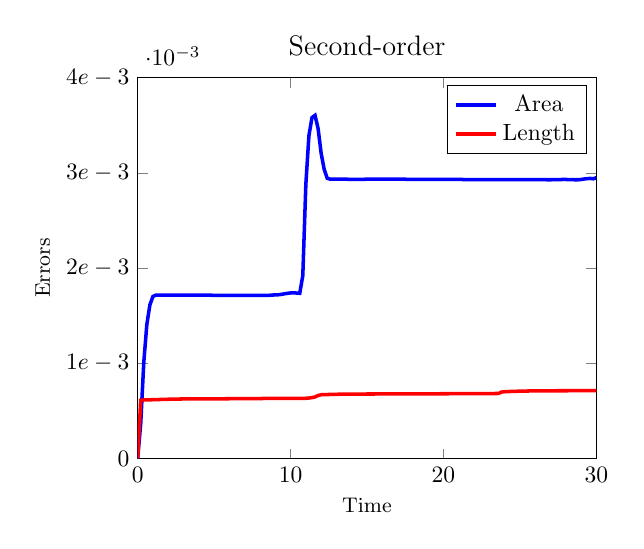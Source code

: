 \begin{tikzpicture}[scale=0.85]

\begin{axis}[
  xmin = 0,
  xmax = 30, 
  ymin = 0,
  ymax = 4e-3,
  xtick = {0,10,20,30},
  xticklabels = {$0$,$10$,$20$,$30$},
  ytick = {0,1e-3,2e-3,3e-3,4e-3},
  yticklabels = {$0$,$1e-3$,$2e-3$,$3e-3$,$4e-3$},
  xlabel = {Time},
  ylabel = {Errors},
  label style = {font=\small},
  legend entries = {Area,Length},
  title = {\large{Second-order}}
  ]

\addplot [mark=none,blue,line width=1.5] table{
0.0e+00 0.0e+00
2.0e-01 3.681e-04
4.0e-01 1.01e-03
6.0e-01 1.409e-03
8.0e-01 1.614e-03
1.0e+00 1.702e-03
1.2e+00 1.717e-03
1.4e+00 1.717e-03
1.6e+00 1.716e-03
1.8e+00 1.716e-03
2.0e+00 1.716e-03
2.2e+00 1.716e-03
2.4e+00 1.716e-03
2.6e+00 1.715e-03
2.8e+00 1.715e-03
3.0e+00 1.715e-03
3.2e+00 1.715e-03
3.4e+00 1.715e-03
3.6e+00 1.715e-03
3.8e+00 1.715e-03
4.0e+00 1.715e-03
4.2e+00 1.715e-03
4.4e+00 1.715e-03
4.6e+00 1.715e-03
4.8e+00 1.715e-03
5.0e+00 1.714e-03
5.2e+00 1.714e-03
5.4e+00 1.714e-03
5.6e+00 1.714e-03
5.8e+00 1.714e-03
6.0e+00 1.714e-03
6.2e+00 1.714e-03
6.4e+00 1.714e-03
6.6e+00 1.714e-03
6.8e+00 1.714e-03
7.0e+00 1.714e-03
7.2e+00 1.714e-03
7.4e+00 1.714e-03
7.6e+00 1.713e-03
7.8e+00 1.713e-03
8.0e+00 1.714e-03
8.2e+00 1.714e-03
8.4e+00 1.714e-03
8.6e+00 1.714e-03
8.8e+00 1.717e-03
9.0e+00 1.718e-03
9.2e+00 1.72e-03
9.4e+00 1.724e-03
9.6e+00 1.73e-03
9.8e+00 1.735e-03
1.0e+01 1.739e-03
1.02e+01 1.74e-03
1.04e+01 1.738e-03
1.06e+01 1.735e-03
1.08e+01 1.921e-03
1.1e+01 2.881e-03
1.12e+01 3.39e-03
1.14e+01 3.579e-03
1.16e+01 3.603e-03
1.18e+01 3.465e-03
1.2e+01 3.205e-03
1.22e+01 3.035e-03
1.24e+01 2.942e-03
1.26e+01 2.933e-03
1.28e+01 2.933e-03
1.3e+01 2.933e-03
1.32e+01 2.933e-03
1.34e+01 2.933e-03
1.36e+01 2.933e-03
1.38e+01 2.932e-03
1.4e+01 2.932e-03
1.42e+01 2.932e-03
1.44e+01 2.932e-03
1.46e+01 2.932e-03
1.48e+01 2.932e-03
1.5e+01 2.933e-03
1.52e+01 2.933e-03
1.54e+01 2.933e-03
1.56e+01 2.933e-03
1.58e+01 2.933e-03
1.6e+01 2.933e-03
1.62e+01 2.933e-03
1.64e+01 2.933e-03
1.66e+01 2.933e-03
1.68e+01 2.933e-03
1.7e+01 2.933e-03
1.72e+01 2.933e-03
1.74e+01 2.933e-03
1.76e+01 2.932e-03
1.78e+01 2.932e-03
1.8e+01 2.932e-03
1.82e+01 2.932e-03
1.84e+01 2.932e-03
1.86e+01 2.932e-03
1.88e+01 2.932e-03
1.9e+01 2.931e-03
1.92e+01 2.931e-03
1.94e+01 2.931e-03
1.96e+01 2.931e-03
1.98e+01 2.931e-03
2.0e+01 2.93e-03
2.02e+01 2.93e-03
2.04e+01 2.93e-03
2.06e+01 2.93e-03
2.08e+01 2.93e-03
2.1e+01 2.93e-03
2.12e+01 2.93e-03
2.14e+01 2.929e-03
2.16e+01 2.929e-03
2.18e+01 2.929e-03
2.2e+01 2.929e-03
2.22e+01 2.929e-03
2.24e+01 2.929e-03
2.26e+01 2.929e-03
2.28e+01 2.929e-03
2.3e+01 2.929e-03
2.32e+01 2.929e-03
2.34e+01 2.929e-03
2.36e+01 2.929e-03
2.38e+01 2.929e-03
2.4e+01 2.929e-03
2.42e+01 2.929e-03
2.44e+01 2.929e-03
2.46e+01 2.929e-03
2.48e+01 2.929e-03
2.5e+01 2.929e-03
2.52e+01 2.928e-03
2.54e+01 2.928e-03
2.56e+01 2.928e-03
2.58e+01 2.928e-03
2.6e+01 2.928e-03
2.62e+01 2.928e-03
2.64e+01 2.928e-03
2.66e+01 2.928e-03
2.68e+01 2.927e-03
2.7e+01 2.927e-03
2.72e+01 2.928e-03
2.74e+01 2.928e-03
2.76e+01 2.929e-03
2.78e+01 2.93e-03
2.8e+01 2.93e-03
2.82e+01 2.929e-03
2.84e+01 2.928e-03
2.86e+01 2.927e-03
2.88e+01 2.927e-03
2.9e+01 2.93e-03
2.92e+01 2.935e-03
2.94e+01 2.939e-03
2.96e+01 2.941e-03
2.98e+01 2.937e-03
3.0e+01 2.949e-03
};

\addplot [mark=none,red,line width=1.5] table{
0.0e+00 0.0e+00
2.0e-01 6.128e-04
4.0e-01 6.16e-04
6.0e-01 6.166e-04
8.0e-01 6.173e-04
1.0e+00 6.182e-04
1.2e+00 6.192e-04
1.4e+00 6.202e-04
1.6e+00 6.213e-04
1.8e+00 6.222e-04
2.0e+00 6.231e-04
2.2e+00 6.239e-04
2.4e+00 6.246e-04
2.6e+00 6.252e-04
2.8e+00 6.257e-04
3.0e+00 6.261e-04
3.2e+00 6.265e-04
3.4e+00 6.267e-04
3.6e+00 6.269e-04
3.8e+00 6.27e-04
4.0e+00 6.271e-04
4.2e+00 6.272e-04
4.4e+00 6.273e-04
4.6e+00 6.274e-04
4.8e+00 6.275e-04
5.0e+00 6.276e-04
5.2e+00 6.278e-04
5.4e+00 6.28e-04
5.6e+00 6.281e-04
5.8e+00 6.283e-04
6.0e+00 6.285e-04
6.2e+00 6.286e-04
6.4e+00 6.287e-04
6.6e+00 6.288e-04
6.8e+00 6.289e-04
7.0e+00 6.291e-04
7.2e+00 6.292e-04
7.4e+00 6.295e-04
7.6e+00 6.298e-04
7.8e+00 6.301e-04
8.0e+00 6.306e-04
8.2e+00 6.311e-04
8.4e+00 6.315e-04
8.6e+00 6.319e-04
8.8e+00 6.321e-04
9.0e+00 6.322e-04
9.2e+00 6.323e-04
9.4e+00 6.324e-04
9.6e+00 6.325e-04
9.8e+00 6.326e-04
1.0e+01 6.327e-04
1.02e+01 6.328e-04
1.04e+01 6.329e-04
1.06e+01 6.33e-04
1.08e+01 6.33e-04
1.1e+01 6.333e-04
1.12e+01 6.358e-04
1.14e+01 6.403e-04
1.16e+01 6.476e-04
1.18e+01 6.622e-04
1.2e+01 6.704e-04
1.22e+01 6.715e-04
1.24e+01 6.725e-04
1.26e+01 6.735e-04
1.28e+01 6.744e-04
1.3e+01 6.752e-04
1.32e+01 6.758e-04
1.34e+01 6.763e-04
1.36e+01 6.766e-04
1.38e+01 6.769e-04
1.4e+01 6.772e-04
1.42e+01 6.774e-04
1.44e+01 6.776e-04
1.46e+01 6.778e-04
1.48e+01 6.779e-04
1.5e+01 6.781e-04
1.52e+01 6.782e-04
1.54e+01 6.783e-04
1.56e+01 6.784e-04
1.58e+01 6.785e-04
1.6e+01 6.787e-04
1.62e+01 6.789e-04
1.64e+01 6.791e-04
1.66e+01 6.793e-04
1.68e+01 6.795e-04
1.7e+01 6.797e-04
1.72e+01 6.799e-04
1.74e+01 6.8e-04
1.76e+01 6.801e-04
1.78e+01 6.802e-04
1.8e+01 6.803e-04
1.82e+01 6.803e-04
1.84e+01 6.804e-04
1.86e+01 6.804e-04
1.88e+01 6.804e-04
1.9e+01 6.805e-04
1.92e+01 6.805e-04
1.94e+01 6.806e-04
1.96e+01 6.806e-04
1.98e+01 6.807e-04
2.0e+01 6.808e-04
2.02e+01 6.809e-04
2.04e+01 6.81e-04
2.06e+01 6.811e-04
2.08e+01 6.812e-04
2.1e+01 6.813e-04
2.12e+01 6.814e-04
2.14e+01 6.814e-04
2.16e+01 6.815e-04
2.18e+01 6.816e-04
2.2e+01 6.816e-04
2.22e+01 6.817e-04
2.24e+01 6.818e-04
2.26e+01 6.82e-04
2.28e+01 6.822e-04
2.3e+01 6.825e-04
2.32e+01 6.829e-04
2.34e+01 6.834e-04
2.36e+01 6.837e-04
2.38e+01 6.987e-04
2.4e+01 7.024e-04
2.42e+01 7.037e-04
2.44e+01 7.049e-04
2.46e+01 7.059e-04
2.48e+01 7.069e-04
2.5e+01 7.078e-04
2.52e+01 7.087e-04
2.54e+01 7.093e-04
2.56e+01 7.099e-04
2.58e+01 7.104e-04
2.6e+01 7.107e-04
2.62e+01 7.11e-04
2.64e+01 7.113e-04
2.66e+01 7.115e-04
2.68e+01 7.117e-04
2.7e+01 7.119e-04
2.72e+01 7.12e-04
2.74e+01 7.122e-04
2.76e+01 7.123e-04
2.78e+01 7.124e-04
2.8e+01 7.124e-04
2.82e+01 7.125e-04
2.84e+01 7.126e-04
2.86e+01 7.127e-04
2.88e+01 7.128e-04
2.9e+01 7.129e-04
2.92e+01 7.13e-04
2.94e+01 7.131e-04
2.96e+01 7.132e-04
2.98e+01 7.133e-04
3.0e+01 7.133e-04
};

\end{axis}


\end{tikzpicture}

